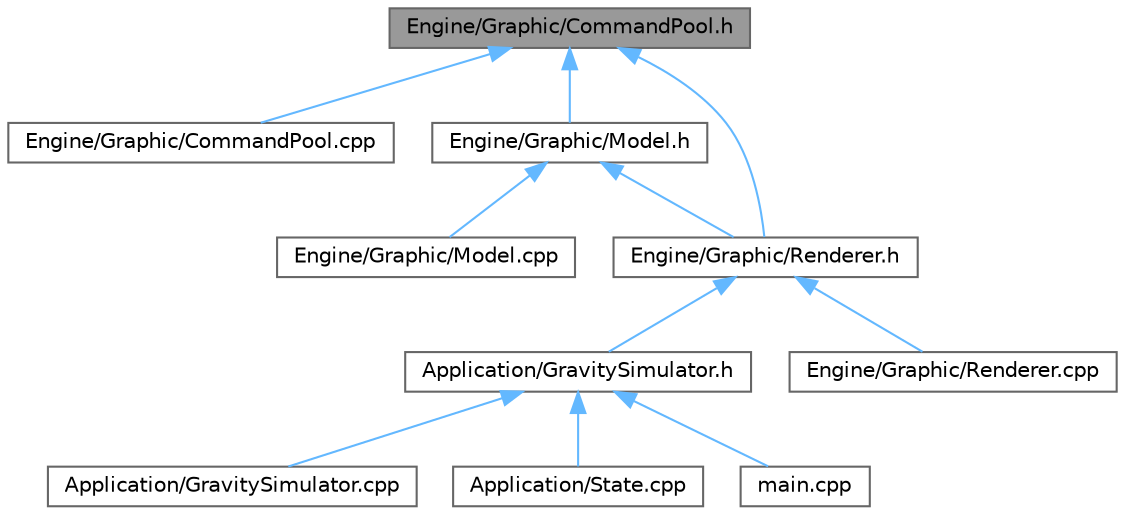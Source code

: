 digraph "Engine/Graphic/CommandPool.h"
{
 // LATEX_PDF_SIZE
  bgcolor="transparent";
  edge [fontname=Helvetica,fontsize=10,labelfontname=Helvetica,labelfontsize=10];
  node [fontname=Helvetica,fontsize=10,shape=box,height=0.2,width=0.4];
  Node1 [id="Node000001",label="Engine/Graphic/CommandPool.h",height=0.2,width=0.4,color="gray40", fillcolor="grey60", style="filled", fontcolor="black",tooltip="Gestiona la creación y administración de un pool de comandos para la GPU."];
  Node1 -> Node2 [id="edge1_Node000001_Node000002",dir="back",color="steelblue1",style="solid",tooltip=" "];
  Node2 [id="Node000002",label="Engine/Graphic/CommandPool.cpp",height=0.2,width=0.4,color="grey40", fillcolor="white", style="filled",URL="$_command_pool_8cpp.html",tooltip=" "];
  Node1 -> Node3 [id="edge2_Node000001_Node000003",dir="back",color="steelblue1",style="solid",tooltip=" "];
  Node3 [id="Node000003",label="Engine/Graphic/Model.h",height=0.2,width=0.4,color="grey40", fillcolor="white", style="filled",URL="$_model_8h.html",tooltip="Define la clase Model para representar modelos 3D generados a partir de parámetros geométricos."];
  Node3 -> Node4 [id="edge3_Node000003_Node000004",dir="back",color="steelblue1",style="solid",tooltip=" "];
  Node4 [id="Node000004",label="Engine/Graphic/Model.cpp",height=0.2,width=0.4,color="grey40", fillcolor="white", style="filled",URL="$_model_8cpp.html",tooltip=" "];
  Node3 -> Node5 [id="edge4_Node000003_Node000005",dir="back",color="steelblue1",style="solid",tooltip=" "];
  Node5 [id="Node000005",label="Engine/Graphic/Renderer.h",height=0.2,width=0.4,color="grey40", fillcolor="white", style="filled",URL="$_renderer_8h.html",tooltip="Define la clase Renderer, encargada de gestionar la renderización utilizando Vulkan."];
  Node5 -> Node6 [id="edge5_Node000005_Node000006",dir="back",color="steelblue1",style="solid",tooltip=" "];
  Node6 [id="Node000006",label="Application/GravitySimulator.h",height=0.2,width=0.4,color="grey40", fillcolor="white", style="filled",URL="$_gravity_simulator_8h.html",tooltip="Header para la simulación de gravedad."];
  Node6 -> Node7 [id="edge6_Node000006_Node000007",dir="back",color="steelblue1",style="solid",tooltip=" "];
  Node7 [id="Node000007",label="Application/GravitySimulator.cpp",height=0.2,width=0.4,color="grey40", fillcolor="white", style="filled",URL="$_gravity_simulator_8cpp.html",tooltip=" "];
  Node6 -> Node8 [id="edge7_Node000006_Node000008",dir="back",color="steelblue1",style="solid",tooltip=" "];
  Node8 [id="Node000008",label="Application/State.cpp",height=0.2,width=0.4,color="grey40", fillcolor="white", style="filled",URL="$_state_8cpp.html",tooltip=" "];
  Node6 -> Node9 [id="edge8_Node000006_Node000009",dir="back",color="steelblue1",style="solid",tooltip=" "];
  Node9 [id="Node000009",label="main.cpp",height=0.2,width=0.4,color="grey40", fillcolor="white", style="filled",URL="$main_8cpp.html",tooltip="Punto de entrada de la aplicación."];
  Node5 -> Node10 [id="edge9_Node000005_Node000010",dir="back",color="steelblue1",style="solid",tooltip=" "];
  Node10 [id="Node000010",label="Engine/Graphic/Renderer.cpp",height=0.2,width=0.4,color="grey40", fillcolor="white", style="filled",URL="$_renderer_8cpp.html",tooltip=" "];
  Node1 -> Node5 [id="edge10_Node000001_Node000005",dir="back",color="steelblue1",style="solid",tooltip=" "];
}
